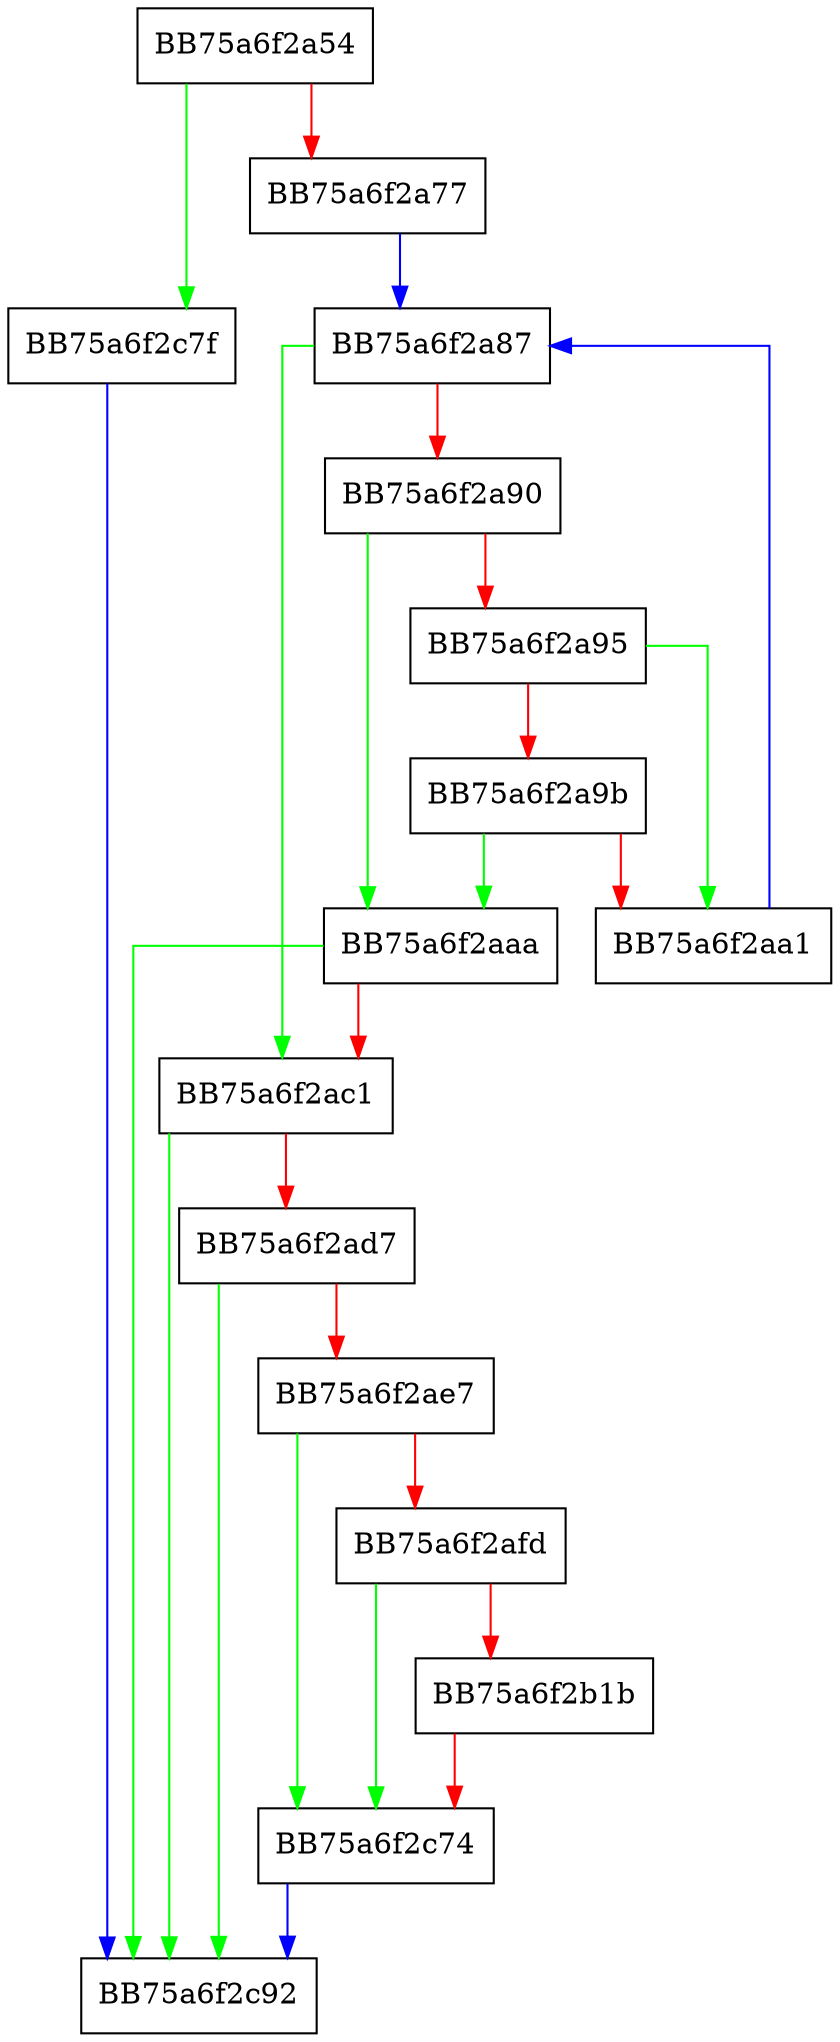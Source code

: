 digraph GetSpynetFileReportType {
  node [shape="box"];
  graph [splines=ortho];
  BB75a6f2a54 -> BB75a6f2c7f [color="green"];
  BB75a6f2a54 -> BB75a6f2a77 [color="red"];
  BB75a6f2a77 -> BB75a6f2a87 [color="blue"];
  BB75a6f2a87 -> BB75a6f2ac1 [color="green"];
  BB75a6f2a87 -> BB75a6f2a90 [color="red"];
  BB75a6f2a90 -> BB75a6f2aaa [color="green"];
  BB75a6f2a90 -> BB75a6f2a95 [color="red"];
  BB75a6f2a95 -> BB75a6f2aa1 [color="green"];
  BB75a6f2a95 -> BB75a6f2a9b [color="red"];
  BB75a6f2a9b -> BB75a6f2aaa [color="green"];
  BB75a6f2a9b -> BB75a6f2aa1 [color="red"];
  BB75a6f2aa1 -> BB75a6f2a87 [color="blue"];
  BB75a6f2aaa -> BB75a6f2c92 [color="green"];
  BB75a6f2aaa -> BB75a6f2ac1 [color="red"];
  BB75a6f2ac1 -> BB75a6f2c92 [color="green"];
  BB75a6f2ac1 -> BB75a6f2ad7 [color="red"];
  BB75a6f2ad7 -> BB75a6f2c92 [color="green"];
  BB75a6f2ad7 -> BB75a6f2ae7 [color="red"];
  BB75a6f2ae7 -> BB75a6f2c74 [color="green"];
  BB75a6f2ae7 -> BB75a6f2afd [color="red"];
  BB75a6f2afd -> BB75a6f2c74 [color="green"];
  BB75a6f2afd -> BB75a6f2b1b [color="red"];
  BB75a6f2b1b -> BB75a6f2c74 [color="red"];
  BB75a6f2c74 -> BB75a6f2c92 [color="blue"];
  BB75a6f2c7f -> BB75a6f2c92 [color="blue"];
}